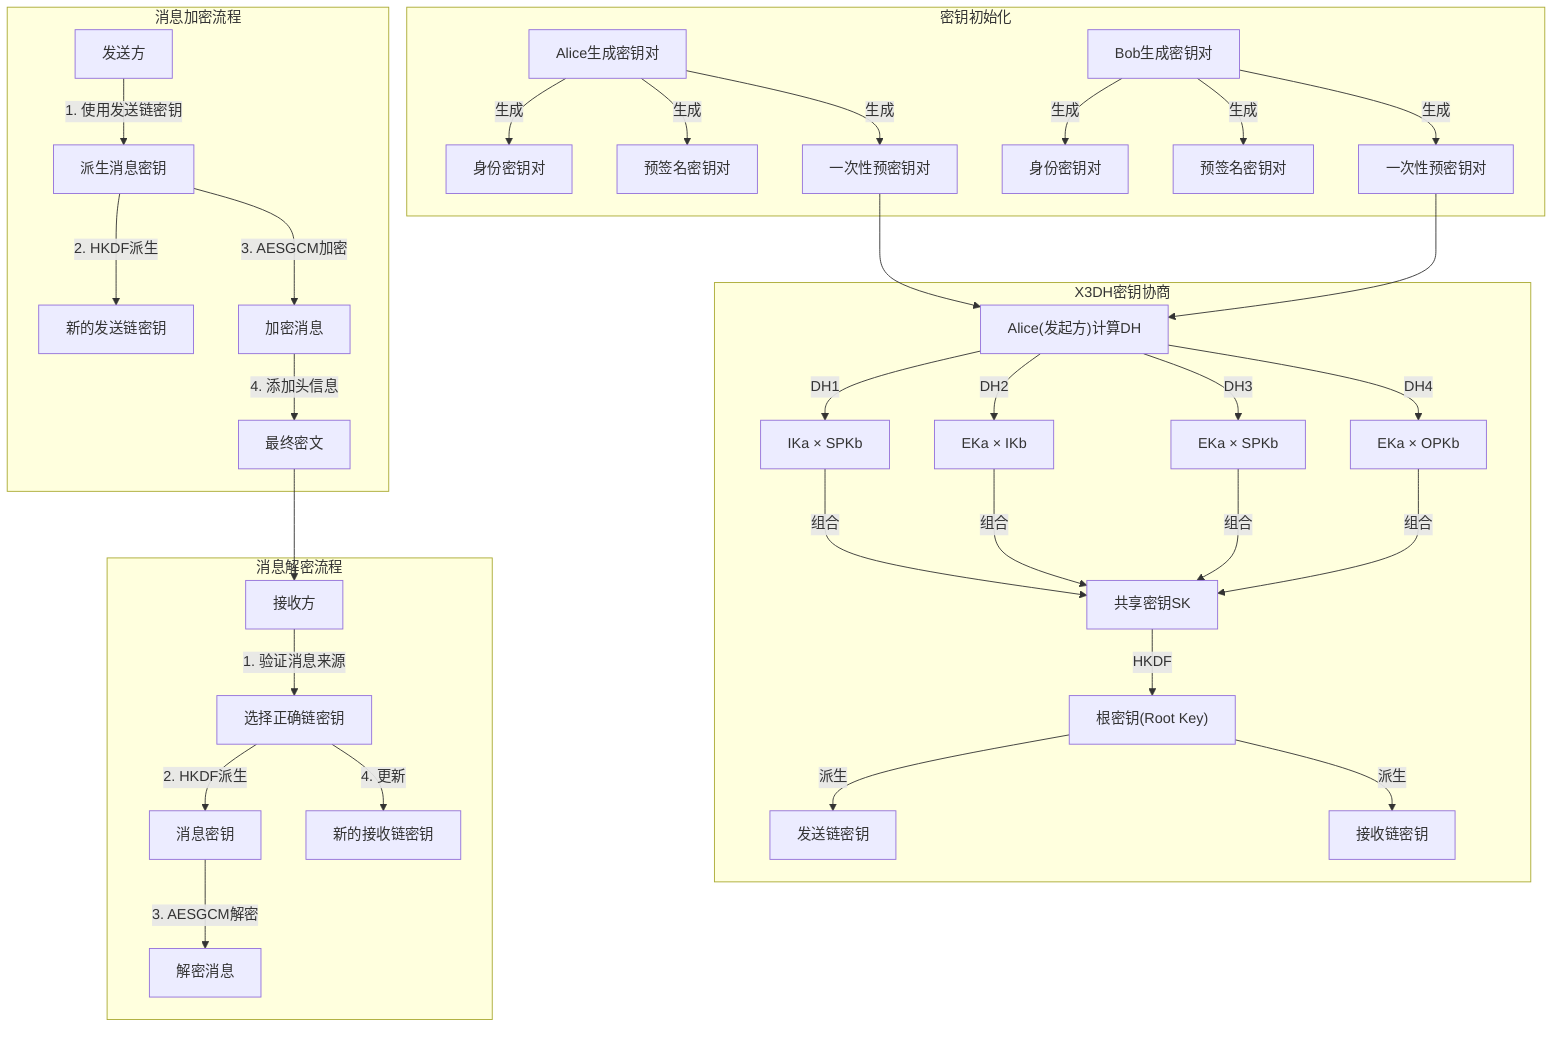 graph TB
    subgraph "密钥初始化"
        A1["Alice生成密钥对"] -->|生成| A2["身份密钥对"]
        A1 -->|生成| A3["预签名密钥对"]
        A1 -->|生成| A4["一次性预密钥对"]
        
        B1["Bob生成密钥对"] -->|生成| B2["身份密钥对"]
        B1 -->|生成| B3["预签名密钥对"]
        B1 -->|生成| B4["一次性预密钥对"]
    end

    subgraph "X3DH密钥协商"
        I1["Alice(发起方)计算DH"] -->|DH1| I2["IKa × SPKb"]
        I1 -->|DH2| I3["EKa × IKb"]
        I1 -->|DH3| I4["EKa × SPKb"]
        I1 -->|DH4| I5["EKa × OPKb"]
        
        I2 & I3 & I4 & I5 -->|组合| SK1["共享密钥SK"]
        
        SK1 -->|HKDF| RK1["根密钥(Root Key)"]
        RK1 -->|派生| CK1["发送链密钥"]
        RK1 -->|派生| CK2["接收链密钥"]
    end

    subgraph "消息加密流程"
        M1["发送方"] -->|"1. 使用发送链密钥"| M2["派生消息密钥"]
        M2 -->|"2. HKDF派生"| M3["新的发送链密钥"]
        M2 -->|"3. AESGCM加密"| M4["加密消息"]
        M4 -->|"4. 添加头信息"| M5["最终密文"]
    end

    subgraph "消息解密流程"
        D1["接收方"] -->|"1. 验证消息来源"| D2["选择正确链密钥"]
        D2 -->|"2. HKDF派生"| D3["消息密钥"]
        D3 -->|"3. AESGCM解密"| D4["解密消息"]
        D2 -->|"4. 更新"| D5["新的接收链密钥"]
    end

    A4 --> I1
    B4 --> I1
    M5 --> D1